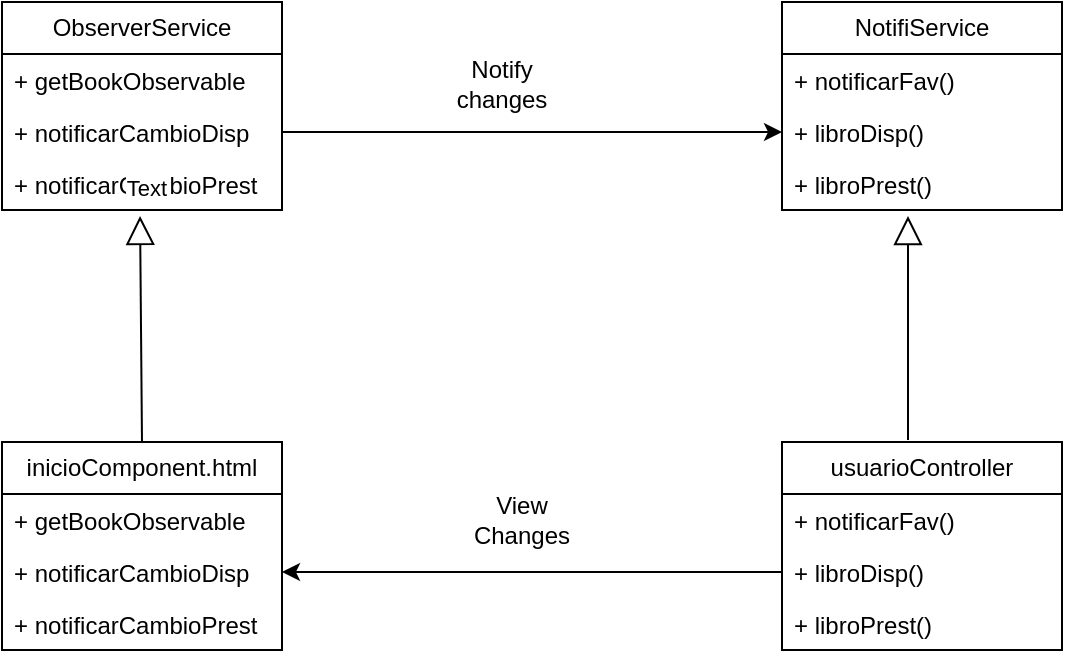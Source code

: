 <mxfile version="22.1.5" type="github">
  <diagram name="Página-1" id="4utN9KLH_R0Fn3hAMVe-">
    <mxGraphModel dx="880" dy="468" grid="1" gridSize="10" guides="1" tooltips="1" connect="1" arrows="1" fold="1" page="1" pageScale="1" pageWidth="827" pageHeight="1169" math="0" shadow="0">
      <root>
        <mxCell id="0" />
        <mxCell id="1" parent="0" />
        <mxCell id="1nNrEtnP-EyVo9XDpKoF-1" value="ObserverService" style="swimlane;fontStyle=0;childLayout=stackLayout;horizontal=1;startSize=26;fillColor=none;horizontalStack=0;resizeParent=1;resizeParentMax=0;resizeLast=0;collapsible=1;marginBottom=0;whiteSpace=wrap;html=1;" vertex="1" parent="1">
          <mxGeometry x="150" y="70" width="140" height="104" as="geometry" />
        </mxCell>
        <mxCell id="1nNrEtnP-EyVo9XDpKoF-2" value="+&amp;nbsp;getBookObservable" style="text;strokeColor=none;fillColor=none;align=left;verticalAlign=top;spacingLeft=4;spacingRight=4;overflow=hidden;rotatable=0;points=[[0,0.5],[1,0.5]];portConstraint=eastwest;whiteSpace=wrap;html=1;" vertex="1" parent="1nNrEtnP-EyVo9XDpKoF-1">
          <mxGeometry y="26" width="140" height="26" as="geometry" />
        </mxCell>
        <mxCell id="1nNrEtnP-EyVo9XDpKoF-3" value="+&amp;nbsp;notificarCambioDisp" style="text;strokeColor=none;fillColor=none;align=left;verticalAlign=top;spacingLeft=4;spacingRight=4;overflow=hidden;rotatable=0;points=[[0,0.5],[1,0.5]];portConstraint=eastwest;whiteSpace=wrap;html=1;" vertex="1" parent="1nNrEtnP-EyVo9XDpKoF-1">
          <mxGeometry y="52" width="140" height="26" as="geometry" />
        </mxCell>
        <mxCell id="1nNrEtnP-EyVo9XDpKoF-4" value="+&amp;nbsp;notificarCambioPrest&lt;span style=&quot;background-color: initial;&quot;&gt;&amp;nbsp;&amp;nbsp;&lt;/span&gt;" style="text;strokeColor=none;fillColor=none;align=left;verticalAlign=top;spacingLeft=4;spacingRight=4;overflow=hidden;rotatable=0;points=[[0,0.5],[1,0.5]];portConstraint=eastwest;whiteSpace=wrap;html=1;" vertex="1" parent="1nNrEtnP-EyVo9XDpKoF-1">
          <mxGeometry y="78" width="140" height="26" as="geometry" />
        </mxCell>
        <mxCell id="1nNrEtnP-EyVo9XDpKoF-5" value="NotifiService" style="swimlane;fontStyle=0;childLayout=stackLayout;horizontal=1;startSize=26;fillColor=none;horizontalStack=0;resizeParent=1;resizeParentMax=0;resizeLast=0;collapsible=1;marginBottom=0;whiteSpace=wrap;html=1;" vertex="1" parent="1">
          <mxGeometry x="540" y="70" width="140" height="104" as="geometry" />
        </mxCell>
        <mxCell id="1nNrEtnP-EyVo9XDpKoF-6" value="+&amp;nbsp;notificarFav()" style="text;strokeColor=none;fillColor=none;align=left;verticalAlign=top;spacingLeft=4;spacingRight=4;overflow=hidden;rotatable=0;points=[[0,0.5],[1,0.5]];portConstraint=eastwest;whiteSpace=wrap;html=1;" vertex="1" parent="1nNrEtnP-EyVo9XDpKoF-5">
          <mxGeometry y="26" width="140" height="26" as="geometry" />
        </mxCell>
        <mxCell id="1nNrEtnP-EyVo9XDpKoF-7" value="+&amp;nbsp;libroDisp()" style="text;strokeColor=none;fillColor=none;align=left;verticalAlign=top;spacingLeft=4;spacingRight=4;overflow=hidden;rotatable=0;points=[[0,0.5],[1,0.5]];portConstraint=eastwest;whiteSpace=wrap;html=1;" vertex="1" parent="1nNrEtnP-EyVo9XDpKoF-5">
          <mxGeometry y="52" width="140" height="26" as="geometry" />
        </mxCell>
        <mxCell id="1nNrEtnP-EyVo9XDpKoF-8" value="+&amp;nbsp;libroPrest()" style="text;strokeColor=none;fillColor=none;align=left;verticalAlign=top;spacingLeft=4;spacingRight=4;overflow=hidden;rotatable=0;points=[[0,0.5],[1,0.5]];portConstraint=eastwest;whiteSpace=wrap;html=1;" vertex="1" parent="1nNrEtnP-EyVo9XDpKoF-5">
          <mxGeometry y="78" width="140" height="26" as="geometry" />
        </mxCell>
        <mxCell id="1nNrEtnP-EyVo9XDpKoF-9" value="inicioComponent.html" style="swimlane;fontStyle=0;childLayout=stackLayout;horizontal=1;startSize=26;fillColor=none;horizontalStack=0;resizeParent=1;resizeParentMax=0;resizeLast=0;collapsible=1;marginBottom=0;whiteSpace=wrap;html=1;" vertex="1" parent="1">
          <mxGeometry x="150" y="290" width="140" height="104" as="geometry" />
        </mxCell>
        <mxCell id="1nNrEtnP-EyVo9XDpKoF-10" value="+&amp;nbsp;getBookObservable" style="text;strokeColor=none;fillColor=none;align=left;verticalAlign=top;spacingLeft=4;spacingRight=4;overflow=hidden;rotatable=0;points=[[0,0.5],[1,0.5]];portConstraint=eastwest;whiteSpace=wrap;html=1;" vertex="1" parent="1nNrEtnP-EyVo9XDpKoF-9">
          <mxGeometry y="26" width="140" height="26" as="geometry" />
        </mxCell>
        <mxCell id="1nNrEtnP-EyVo9XDpKoF-11" value="+&amp;nbsp;notificarCambioDisp" style="text;strokeColor=none;fillColor=none;align=left;verticalAlign=top;spacingLeft=4;spacingRight=4;overflow=hidden;rotatable=0;points=[[0,0.5],[1,0.5]];portConstraint=eastwest;whiteSpace=wrap;html=1;" vertex="1" parent="1nNrEtnP-EyVo9XDpKoF-9">
          <mxGeometry y="52" width="140" height="26" as="geometry" />
        </mxCell>
        <mxCell id="1nNrEtnP-EyVo9XDpKoF-12" value="+&amp;nbsp;notificarCambioPrest&amp;nbsp;&amp;nbsp;" style="text;strokeColor=none;fillColor=none;align=left;verticalAlign=top;spacingLeft=4;spacingRight=4;overflow=hidden;rotatable=0;points=[[0,0.5],[1,0.5]];portConstraint=eastwest;whiteSpace=wrap;html=1;" vertex="1" parent="1nNrEtnP-EyVo9XDpKoF-9">
          <mxGeometry y="78" width="140" height="26" as="geometry" />
        </mxCell>
        <mxCell id="1nNrEtnP-EyVo9XDpKoF-13" value="usuarioController" style="swimlane;fontStyle=0;childLayout=stackLayout;horizontal=1;startSize=26;fillColor=none;horizontalStack=0;resizeParent=1;resizeParentMax=0;resizeLast=0;collapsible=1;marginBottom=0;whiteSpace=wrap;html=1;" vertex="1" parent="1">
          <mxGeometry x="540" y="290" width="140" height="104" as="geometry" />
        </mxCell>
        <mxCell id="1nNrEtnP-EyVo9XDpKoF-14" value="+&amp;nbsp;notificarFav()" style="text;strokeColor=none;fillColor=none;align=left;verticalAlign=top;spacingLeft=4;spacingRight=4;overflow=hidden;rotatable=0;points=[[0,0.5],[1,0.5]];portConstraint=eastwest;whiteSpace=wrap;html=1;" vertex="1" parent="1nNrEtnP-EyVo9XDpKoF-13">
          <mxGeometry y="26" width="140" height="26" as="geometry" />
        </mxCell>
        <mxCell id="1nNrEtnP-EyVo9XDpKoF-15" value="+&amp;nbsp;libroDisp()" style="text;strokeColor=none;fillColor=none;align=left;verticalAlign=top;spacingLeft=4;spacingRight=4;overflow=hidden;rotatable=0;points=[[0,0.5],[1,0.5]];portConstraint=eastwest;whiteSpace=wrap;html=1;" vertex="1" parent="1nNrEtnP-EyVo9XDpKoF-13">
          <mxGeometry y="52" width="140" height="26" as="geometry" />
        </mxCell>
        <mxCell id="1nNrEtnP-EyVo9XDpKoF-16" value="+&amp;nbsp;libroPrest()" style="text;strokeColor=none;fillColor=none;align=left;verticalAlign=top;spacingLeft=4;spacingRight=4;overflow=hidden;rotatable=0;points=[[0,0.5],[1,0.5]];portConstraint=eastwest;whiteSpace=wrap;html=1;" vertex="1" parent="1nNrEtnP-EyVo9XDpKoF-13">
          <mxGeometry y="78" width="140" height="26" as="geometry" />
        </mxCell>
        <mxCell id="1nNrEtnP-EyVo9XDpKoF-17" style="edgeStyle=orthogonalEdgeStyle;rounded=0;orthogonalLoop=1;jettySize=auto;html=1;exitX=1;exitY=0.5;exitDx=0;exitDy=0;entryX=0;entryY=0.5;entryDx=0;entryDy=0;" edge="1" parent="1" source="1nNrEtnP-EyVo9XDpKoF-3" target="1nNrEtnP-EyVo9XDpKoF-7">
          <mxGeometry relative="1" as="geometry" />
        </mxCell>
        <mxCell id="1nNrEtnP-EyVo9XDpKoF-19" style="edgeStyle=orthogonalEdgeStyle;rounded=0;orthogonalLoop=1;jettySize=auto;html=1;exitX=0;exitY=0.5;exitDx=0;exitDy=0;entryX=1;entryY=0.5;entryDx=0;entryDy=0;" edge="1" parent="1" source="1nNrEtnP-EyVo9XDpKoF-15" target="1nNrEtnP-EyVo9XDpKoF-11">
          <mxGeometry relative="1" as="geometry" />
        </mxCell>
        <mxCell id="1nNrEtnP-EyVo9XDpKoF-24" value="" style="endArrow=block;endFill=0;endSize=12;html=1;rounded=0;exitX=0.5;exitY=0;exitDx=0;exitDy=0;entryX=0.493;entryY=1.115;entryDx=0;entryDy=0;entryPerimeter=0;" edge="1" parent="1" source="1nNrEtnP-EyVo9XDpKoF-9" target="1nNrEtnP-EyVo9XDpKoF-4">
          <mxGeometry width="160" relative="1" as="geometry">
            <mxPoint x="330" y="250" as="sourcePoint" />
            <mxPoint x="490" y="250" as="targetPoint" />
          </mxGeometry>
        </mxCell>
        <mxCell id="1nNrEtnP-EyVo9XDpKoF-28" value="Text" style="edgeLabel;html=1;align=center;verticalAlign=middle;resizable=0;points=[];" vertex="1" connectable="0" parent="1nNrEtnP-EyVo9XDpKoF-24">
          <mxGeometry x="1" y="-14" relative="1" as="geometry">
            <mxPoint x="-11" y="-14" as="offset" />
          </mxGeometry>
        </mxCell>
        <mxCell id="1nNrEtnP-EyVo9XDpKoF-25" value="" style="endArrow=block;endFill=0;endSize=12;html=1;rounded=0;exitX=0.45;exitY=-0.01;exitDx=0;exitDy=0;entryX=0.45;entryY=1.115;entryDx=0;entryDy=0;entryPerimeter=0;exitPerimeter=0;" edge="1" parent="1" source="1nNrEtnP-EyVo9XDpKoF-13" target="1nNrEtnP-EyVo9XDpKoF-8">
          <mxGeometry width="160" relative="1" as="geometry">
            <mxPoint x="571" y="300" as="sourcePoint" />
            <mxPoint x="570" y="187" as="targetPoint" />
          </mxGeometry>
        </mxCell>
        <mxCell id="1nNrEtnP-EyVo9XDpKoF-26" value="Notify changes" style="text;html=1;strokeColor=none;fillColor=none;align=center;verticalAlign=middle;whiteSpace=wrap;rounded=0;" vertex="1" parent="1">
          <mxGeometry x="370" y="96" width="60" height="30" as="geometry" />
        </mxCell>
        <mxCell id="1nNrEtnP-EyVo9XDpKoF-27" value="View Changes" style="text;html=1;strokeColor=none;fillColor=none;align=center;verticalAlign=middle;whiteSpace=wrap;rounded=0;" vertex="1" parent="1">
          <mxGeometry x="380" y="314" width="60" height="30" as="geometry" />
        </mxCell>
      </root>
    </mxGraphModel>
  </diagram>
</mxfile>
